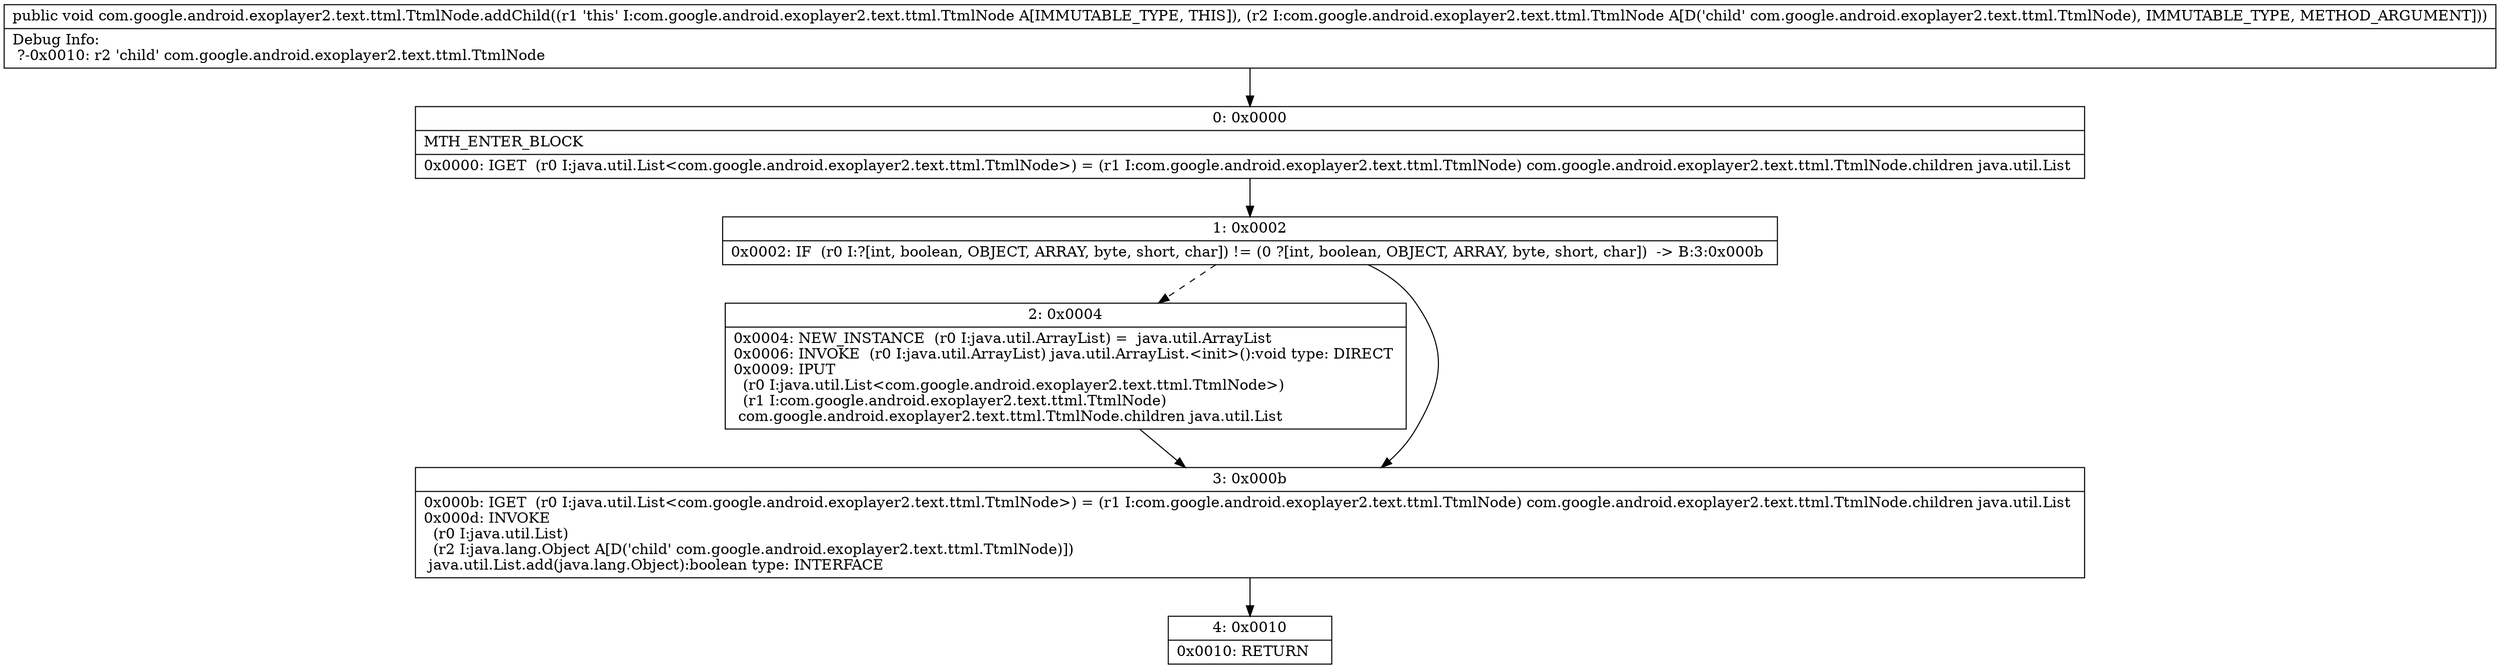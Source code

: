 digraph "CFG forcom.google.android.exoplayer2.text.ttml.TtmlNode.addChild(Lcom\/google\/android\/exoplayer2\/text\/ttml\/TtmlNode;)V" {
Node_0 [shape=record,label="{0\:\ 0x0000|MTH_ENTER_BLOCK\l|0x0000: IGET  (r0 I:java.util.List\<com.google.android.exoplayer2.text.ttml.TtmlNode\>) = (r1 I:com.google.android.exoplayer2.text.ttml.TtmlNode) com.google.android.exoplayer2.text.ttml.TtmlNode.children java.util.List \l}"];
Node_1 [shape=record,label="{1\:\ 0x0002|0x0002: IF  (r0 I:?[int, boolean, OBJECT, ARRAY, byte, short, char]) != (0 ?[int, boolean, OBJECT, ARRAY, byte, short, char])  \-\> B:3:0x000b \l}"];
Node_2 [shape=record,label="{2\:\ 0x0004|0x0004: NEW_INSTANCE  (r0 I:java.util.ArrayList) =  java.util.ArrayList \l0x0006: INVOKE  (r0 I:java.util.ArrayList) java.util.ArrayList.\<init\>():void type: DIRECT \l0x0009: IPUT  \l  (r0 I:java.util.List\<com.google.android.exoplayer2.text.ttml.TtmlNode\>)\l  (r1 I:com.google.android.exoplayer2.text.ttml.TtmlNode)\l com.google.android.exoplayer2.text.ttml.TtmlNode.children java.util.List \l}"];
Node_3 [shape=record,label="{3\:\ 0x000b|0x000b: IGET  (r0 I:java.util.List\<com.google.android.exoplayer2.text.ttml.TtmlNode\>) = (r1 I:com.google.android.exoplayer2.text.ttml.TtmlNode) com.google.android.exoplayer2.text.ttml.TtmlNode.children java.util.List \l0x000d: INVOKE  \l  (r0 I:java.util.List)\l  (r2 I:java.lang.Object A[D('child' com.google.android.exoplayer2.text.ttml.TtmlNode)])\l java.util.List.add(java.lang.Object):boolean type: INTERFACE \l}"];
Node_4 [shape=record,label="{4\:\ 0x0010|0x0010: RETURN   \l}"];
MethodNode[shape=record,label="{public void com.google.android.exoplayer2.text.ttml.TtmlNode.addChild((r1 'this' I:com.google.android.exoplayer2.text.ttml.TtmlNode A[IMMUTABLE_TYPE, THIS]), (r2 I:com.google.android.exoplayer2.text.ttml.TtmlNode A[D('child' com.google.android.exoplayer2.text.ttml.TtmlNode), IMMUTABLE_TYPE, METHOD_ARGUMENT]))  | Debug Info:\l  ?\-0x0010: r2 'child' com.google.android.exoplayer2.text.ttml.TtmlNode\l}"];
MethodNode -> Node_0;
Node_0 -> Node_1;
Node_1 -> Node_2[style=dashed];
Node_1 -> Node_3;
Node_2 -> Node_3;
Node_3 -> Node_4;
}

